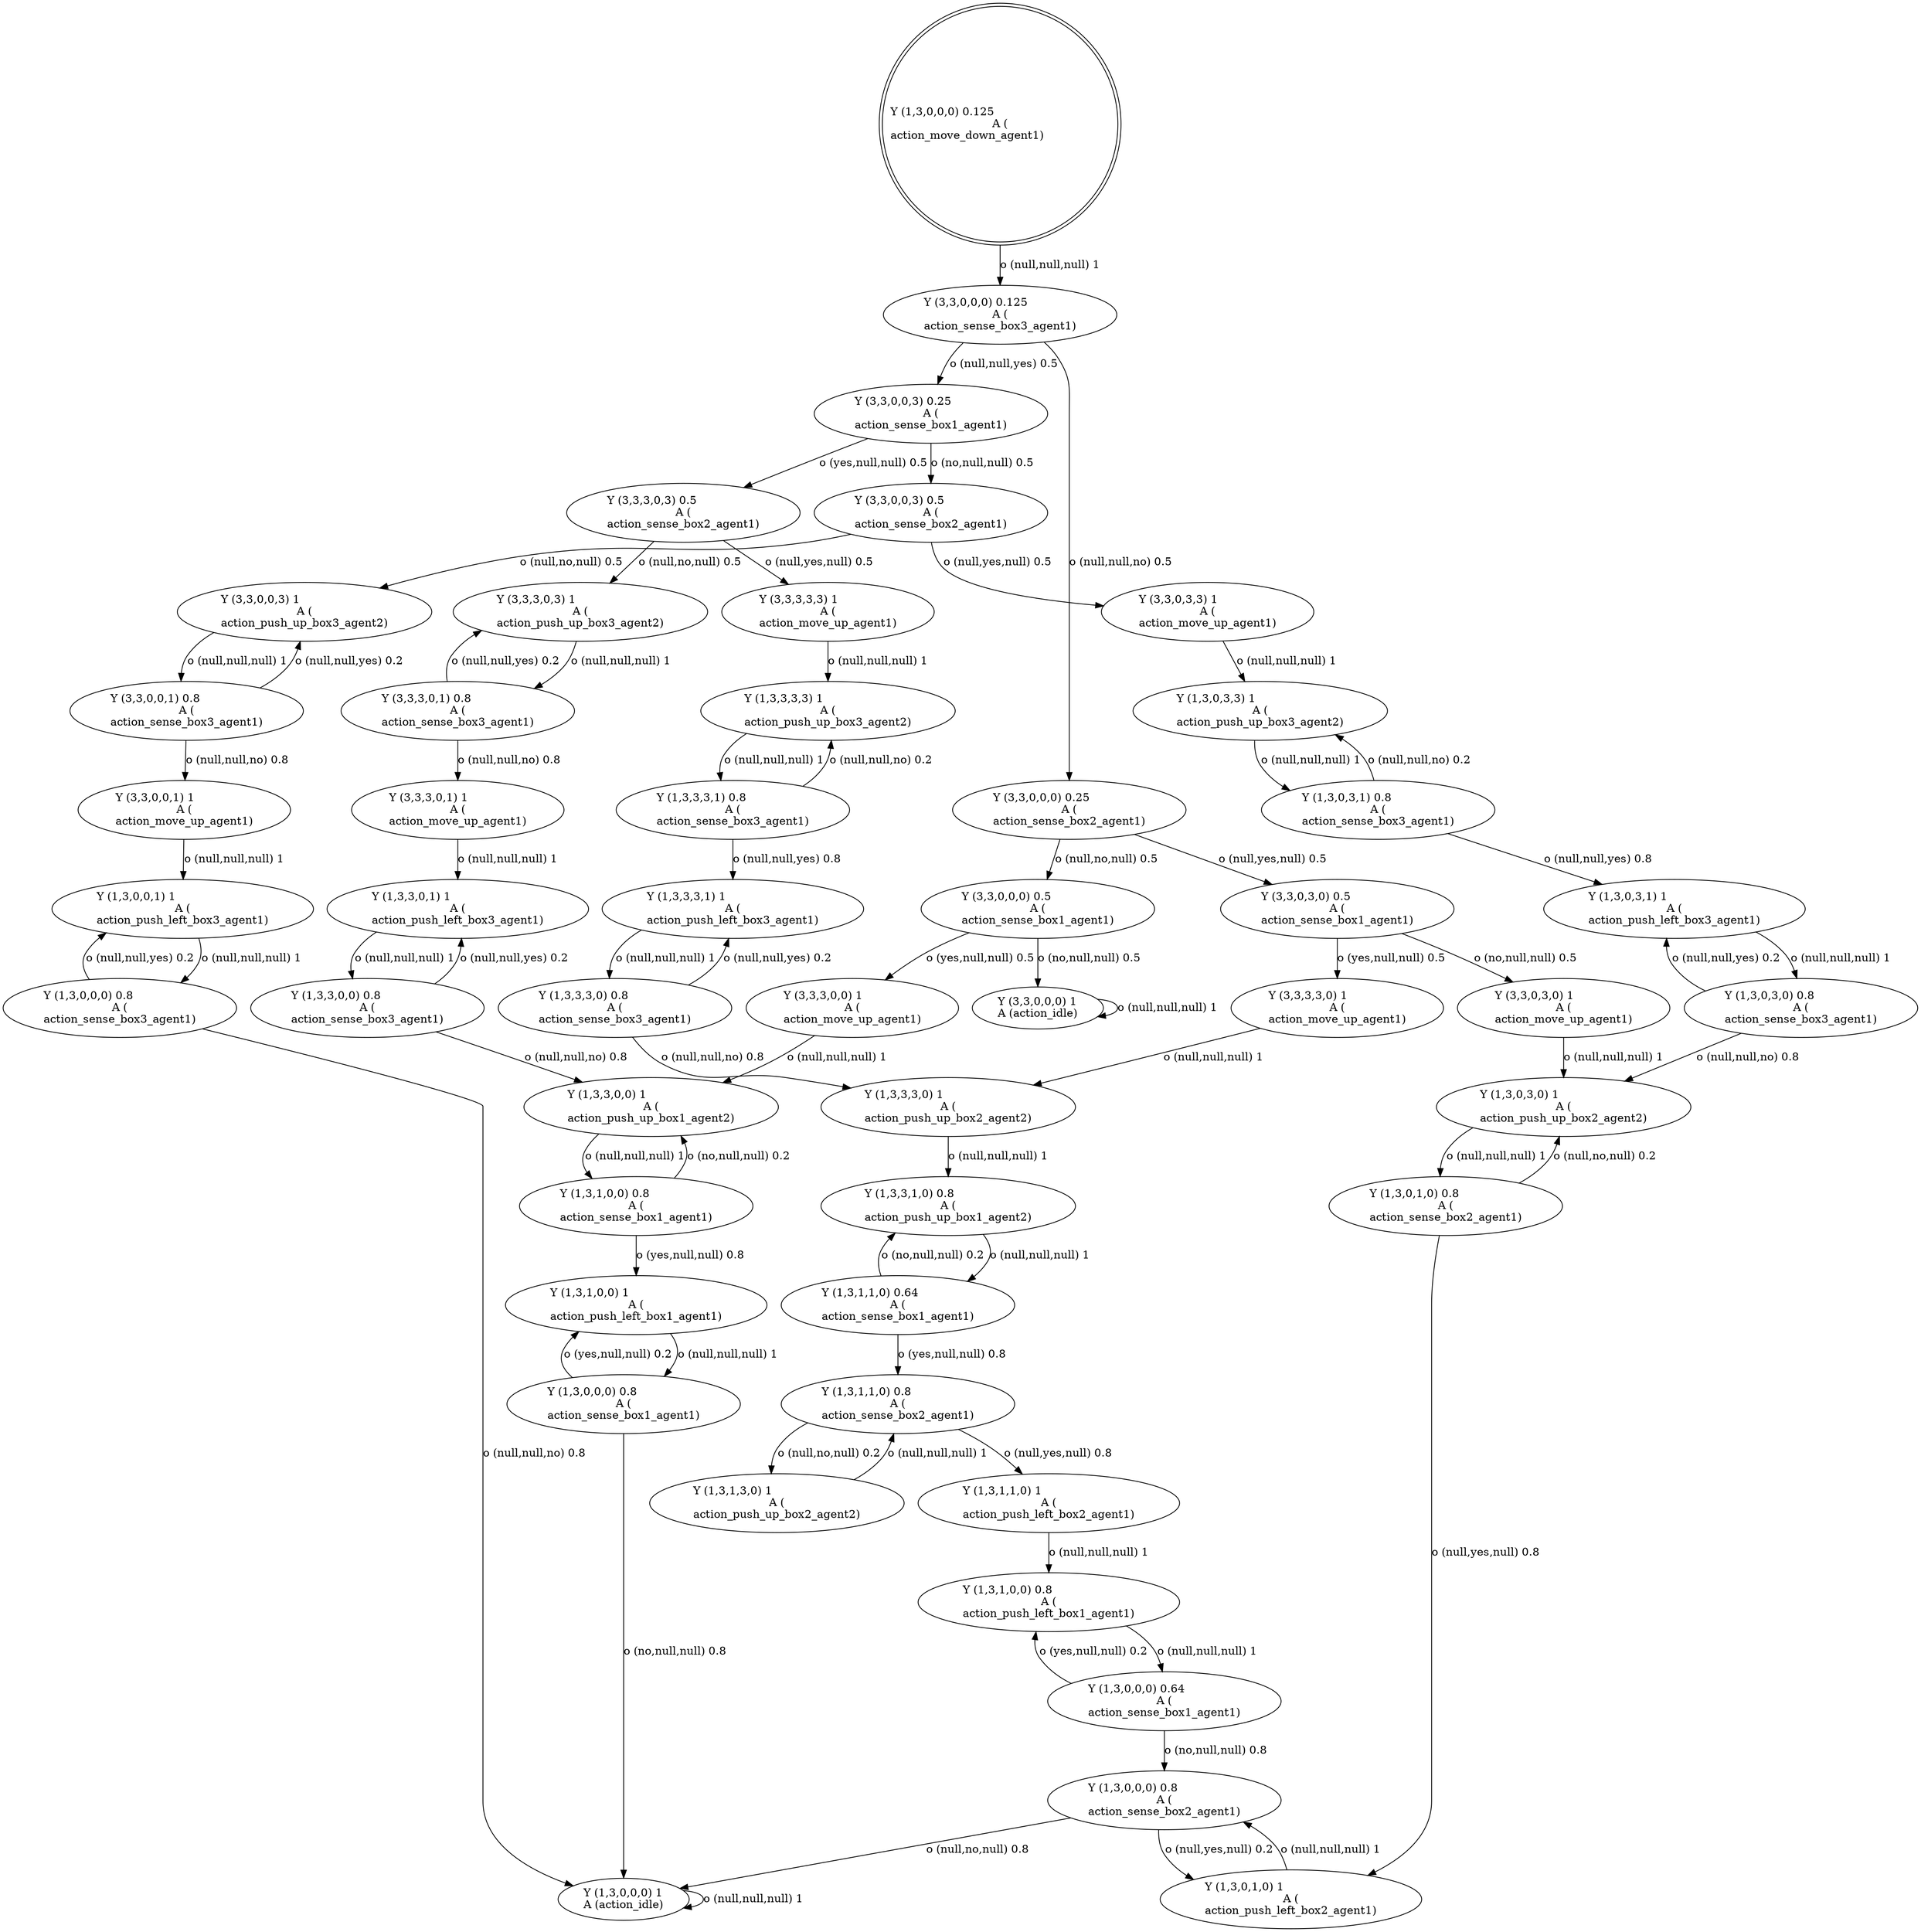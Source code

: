 digraph G
{
root [label="Y (1,3,0,0,0) 0.125\lA (\naction_move_down_agent1)\l" shape=doublecircle labeljust="l"];
x0row2 [label="Y (3,3,0,0,0) 0.125\lA (\naction_sense_box3_agent1)\l"];
x0row19 [label="Y (3,3,0,0,3) 0.25\lA (\naction_sense_box1_agent1)\l"];
x0row20 [label="Y (3,3,0,0,0) 0.25\lA (\naction_sense_box2_agent1)\l"];
x0row26 [label="Y (3,3,3,0,3) 0.5\lA (\naction_sense_box2_agent1)\l"];
x0row27 [label="Y (3,3,0,0,3) 0.5\lA (\naction_sense_box2_agent1)\l"];
x0row42 [label="Y (3,3,3,3,3) 1\lA (\naction_move_up_agent1)\l"];
x0row43 [label="Y (3,3,3,0,3) 1\lA (\naction_push_up_box3_agent2)\l"];
x0row54 [label="Y (1,3,3,3,3) 1\lA (\naction_push_up_box3_agent2)\l"];
x0row63 [label="Y (1,3,3,3,1) 0.8\lA (\naction_sense_box3_agent1)\l"];
x0row70 [label="Y (1,3,3,3,1) 1\lA (\naction_push_left_box3_agent1)\l"];
x0row78 [label="Y (1,3,3,3,0) 0.8\lA (\naction_sense_box3_agent1)\l"];
x0row86 [label="Y (1,3,3,3,0) 1\lA (\naction_push_up_box2_agent2)\l"];
x0row89 [label="Y (3,3,3,3,0) 1\lA (\naction_move_up_agent1)\l"];
x0row93 [label="Y (1,3,3,1,0) 0.8\lA (\naction_push_up_box1_agent2)\l"];
x0row97 [label="Y (1,3,1,1,0) 0.64\lA (\naction_sense_box1_agent1)\l"];
x0row106 [label="Y (1,3,1,1,0) 0.8\lA (\naction_sense_box2_agent1)\l"];
x0row117 [label="Y (1,3,1,1,0) 1\lA (\naction_push_left_box2_agent1)\l"];
x0row118 [label="Y (1,3,1,3,0) 1\lA (\naction_push_up_box2_agent2)\l"];
x0row122 [label="Y (1,3,1,0,0) 0.8\lA (\naction_push_left_box1_agent1)\l"];
x0row132 [label="Y (1,3,1,0,0) 1\lA (\naction_push_left_box1_agent1)\l"];
x0row133 [label="Y (1,3,0,0,0) 0.64\lA (\naction_sense_box1_agent1)\l"];
x0row137 [label="Y (1,3,0,0,0) 0.8\lA (\naction_sense_box2_agent1)\l"];
x0row140 [label="Y (1,3,0,0,0) 0.8\lA (\naction_sense_box1_agent1)\l"];
x0row147 [label="Y (1,3,0,1,0) 1\lA (\naction_push_left_box2_agent1)\l"];
x0row148 [label="Y (1,3,0,0,0) 1\lA (action_idle)\l"];
x0row154 [label="Y (3,3,0,0,0) 1\lA (action_idle)\l"];
x0row169 [label="Y (3,3,3,0,1) 0.8\lA (\naction_sense_box3_agent1)\l"];
x0row177 [label="Y (3,3,3,0,1) 1\lA (\naction_move_up_agent1)\l"];
x0row183 [label="Y (1,3,3,0,1) 1\lA (\naction_push_left_box3_agent1)\l"];
x0row189 [label="Y (1,3,3,0,0) 0.8\lA (\naction_sense_box3_agent1)\l"];
x0row196 [label="Y (1,3,3,0,0) 1\lA (\naction_push_up_box1_agent2)\l"];
x0row198 [label="Y (3,3,3,0,0) 1\lA (\naction_move_up_agent1)\l"];
x0row199 [label="Y (1,3,1,0,0) 0.8\lA (\naction_sense_box1_agent1)\l"];
x0row221 [label="Y (3,3,0,3,3) 1\lA (\naction_move_up_agent1)\l"];
x0row222 [label="Y (3,3,0,0,3) 1\lA (\naction_push_up_box3_agent2)\l"];
x0row231 [label="Y (1,3,0,3,3) 1\lA (\naction_push_up_box3_agent2)\l"];
x0row238 [label="Y (1,3,0,3,1) 0.8\lA (\naction_sense_box3_agent1)\l"];
x0row244 [label="Y (1,3,0,3,1) 1\lA (\naction_push_left_box3_agent1)\l"];
x0row251 [label="Y (1,3,0,3,0) 0.8\lA (\naction_sense_box3_agent1)\l"];
x0row258 [label="Y (1,3,0,3,0) 1\lA (\naction_push_up_box2_agent2)\l"];
x0row261 [label="Y (3,3,0,3,0) 1\lA (\naction_move_up_agent1)\l"];
x0row264 [label="Y (1,3,0,1,0) 0.8\lA (\naction_sense_box2_agent1)\l"];
x0row276 [label="Y (3,3,0,0,1) 0.8\lA (\naction_sense_box3_agent1)\l"];
x0row282 [label="Y (3,3,0,0,1) 1\lA (\naction_move_up_agent1)\l"];
x0row287 [label="Y (1,3,0,0,1) 1\lA (\naction_push_left_box3_agent1)\l"];
x0row291 [label="Y (1,3,0,0,0) 0.8\lA (\naction_sense_box3_agent1)\l"];
x0row304 [label="Y (3,3,0,3,0) 0.5\lA (\naction_sense_box1_agent1)\l"];
x0row305 [label="Y (3,3,0,0,0) 0.5\lA (\naction_sense_box1_agent1)\l"];
root -> x0row2 [label="o (null,null,null) 1\l"];
x0row2 -> x0row19 [label="o (null,null,yes) 0.5\l"];
x0row2 -> x0row20 [label="o (null,null,no) 0.5\l"];
x0row19 -> x0row26 [label="o (yes,null,null) 0.5\l"];
x0row19 -> x0row27 [label="o (no,null,null) 0.5\l"];
x0row26 -> x0row42 [label="o (null,yes,null) 0.5\l"];
x0row26 -> x0row43 [label="o (null,no,null) 0.5\l"];
x0row42 -> x0row54 [label="o (null,null,null) 1\l"];
x0row54 -> x0row63 [label="o (null,null,null) 1\l"];
x0row63 -> x0row70 [label="o (null,null,yes) 0.8\l"];
x0row63 -> x0row54 [label="o (null,null,no) 0.2\l"];
x0row70 -> x0row78 [label="o (null,null,null) 1\l"];
x0row78 -> x0row70 [label="o (null,null,yes) 0.2\l"];
x0row78 -> x0row86 [label="o (null,null,no) 0.8\l"];
x0row86 -> x0row93 [label="o (null,null,null) 1\l"];
x0row93 -> x0row97 [label="o (null,null,null) 1\l"];
x0row97 -> x0row106 [label="o (yes,null,null) 0.8\l"];
x0row97 -> x0row93 [label="o (no,null,null) 0.2\l"];
x0row106 -> x0row117 [label="o (null,yes,null) 0.8\l"];
x0row106 -> x0row118 [label="o (null,no,null) 0.2\l"];
x0row117 -> x0row122 [label="o (null,null,null) 1\l"];
x0row122 -> x0row133 [label="o (null,null,null) 1\l"];
x0row133 -> x0row122 [label="o (yes,null,null) 0.2\l"];
x0row133 -> x0row137 [label="o (no,null,null) 0.8\l"];
x0row137 -> x0row147 [label="o (null,yes,null) 0.2\l"];
x0row137 -> x0row148 [label="o (null,no,null) 0.8\l"];
x0row147 -> x0row137 [label="o (null,null,null) 1\l"];
x0row148 -> x0row148 [label="o (null,null,null) 1\l"];
x0row118 -> x0row106 [label="o (null,null,null) 1\l"];
x0row43 -> x0row169 [label="o (null,null,null) 1\l"];
x0row169 -> x0row43 [label="o (null,null,yes) 0.2\l"];
x0row169 -> x0row177 [label="o (null,null,no) 0.8\l"];
x0row177 -> x0row183 [label="o (null,null,null) 1\l"];
x0row183 -> x0row189 [label="o (null,null,null) 1\l"];
x0row189 -> x0row183 [label="o (null,null,yes) 0.2\l"];
x0row189 -> x0row196 [label="o (null,null,no) 0.8\l"];
x0row196 -> x0row199 [label="o (null,null,null) 1\l"];
x0row199 -> x0row132 [label="o (yes,null,null) 0.8\l"];
x0row199 -> x0row196 [label="o (no,null,null) 0.2\l"];
x0row132 -> x0row140 [label="o (null,null,null) 1\l"];
x0row140 -> x0row132 [label="o (yes,null,null) 0.2\l"];
x0row140 -> x0row148 [label="o (no,null,null) 0.8\l"];
x0row27 -> x0row221 [label="o (null,yes,null) 0.5\l"];
x0row27 -> x0row222 [label="o (null,no,null) 0.5\l"];
x0row221 -> x0row231 [label="o (null,null,null) 1\l"];
x0row231 -> x0row238 [label="o (null,null,null) 1\l"];
x0row238 -> x0row244 [label="o (null,null,yes) 0.8\l"];
x0row238 -> x0row231 [label="o (null,null,no) 0.2\l"];
x0row244 -> x0row251 [label="o (null,null,null) 1\l"];
x0row251 -> x0row244 [label="o (null,null,yes) 0.2\l"];
x0row251 -> x0row258 [label="o (null,null,no) 0.8\l"];
x0row258 -> x0row264 [label="o (null,null,null) 1\l"];
x0row264 -> x0row147 [label="o (null,yes,null) 0.8\l"];
x0row264 -> x0row258 [label="o (null,no,null) 0.2\l"];
x0row222 -> x0row276 [label="o (null,null,null) 1\l"];
x0row276 -> x0row222 [label="o (null,null,yes) 0.2\l"];
x0row276 -> x0row282 [label="o (null,null,no) 0.8\l"];
x0row282 -> x0row287 [label="o (null,null,null) 1\l"];
x0row287 -> x0row291 [label="o (null,null,null) 1\l"];
x0row291 -> x0row287 [label="o (null,null,yes) 0.2\l"];
x0row291 -> x0row148 [label="o (null,null,no) 0.8\l"];
x0row20 -> x0row304 [label="o (null,yes,null) 0.5\l"];
x0row20 -> x0row305 [label="o (null,no,null) 0.5\l"];
x0row304 -> x0row89 [label="o (yes,null,null) 0.5\l"];
x0row304 -> x0row261 [label="o (no,null,null) 0.5\l"];
x0row89 -> x0row86 [label="o (null,null,null) 1\l"];
x0row261 -> x0row258 [label="o (null,null,null) 1\l"];
x0row305 -> x0row198 [label="o (yes,null,null) 0.5\l"];
x0row305 -> x0row154 [label="o (no,null,null) 0.5\l"];
x0row198 -> x0row196 [label="o (null,null,null) 1\l"];
x0row154 -> x0row154 [label="o (null,null,null) 1\l"];
}
